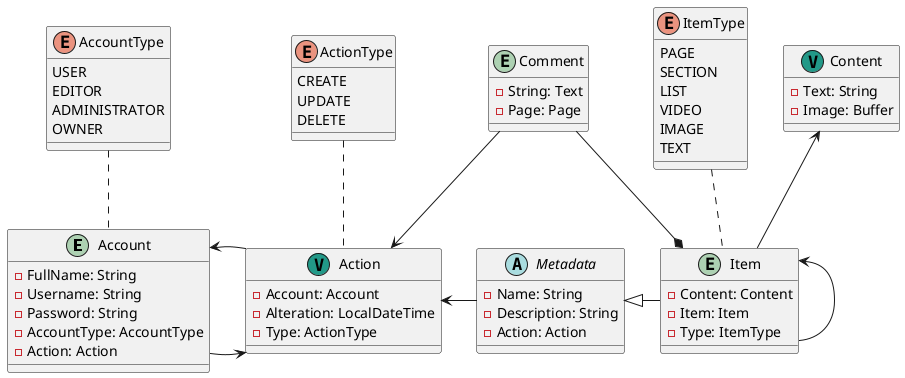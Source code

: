 @startuml
'https://plantuml.com/class-diagram'

entity Account
{
    - FullName: String
    - Username: String
    - Password: String
    - AccountType: AccountType
    - Action: Action
}

enum AccountType
{
    USER
    EDITOR
    ADMINISTRATOR
    OWNER
}

entity Action <<(V, #229988)>>
{
    - Account: Account
    - Alteration: LocalDateTime
    - Type: ActionType
}

enum ActionType
{
    CREATE
    UPDATE
    DELETE
}

abstract class Metadata
{
    - Name: String
    - Description: String
    - Action: Action
}


entity Item
{
    - Content: Content
    - Item: Item
    - Type: ItemType
}

enum ItemType
{
    PAGE
    SECTION
    LIST
    VIDEO
    IMAGE
    TEXT
}

entity Content <<(V, #229988)>>
{
    - Text: String
    - Image: Buffer
}

entity Comment
{
    - String: Text
    - Page: Page
}

Account .up. AccountType
Account -right-> Action

Action -left-> Account
Action .up. ActionType

Metadata -left-> Action

Comment -down-> Action
Comment -down-* Item

Item -left-|> Metadata
Item -up-> Content
Item .up. ItemType
Item -up-> Item

@enduml